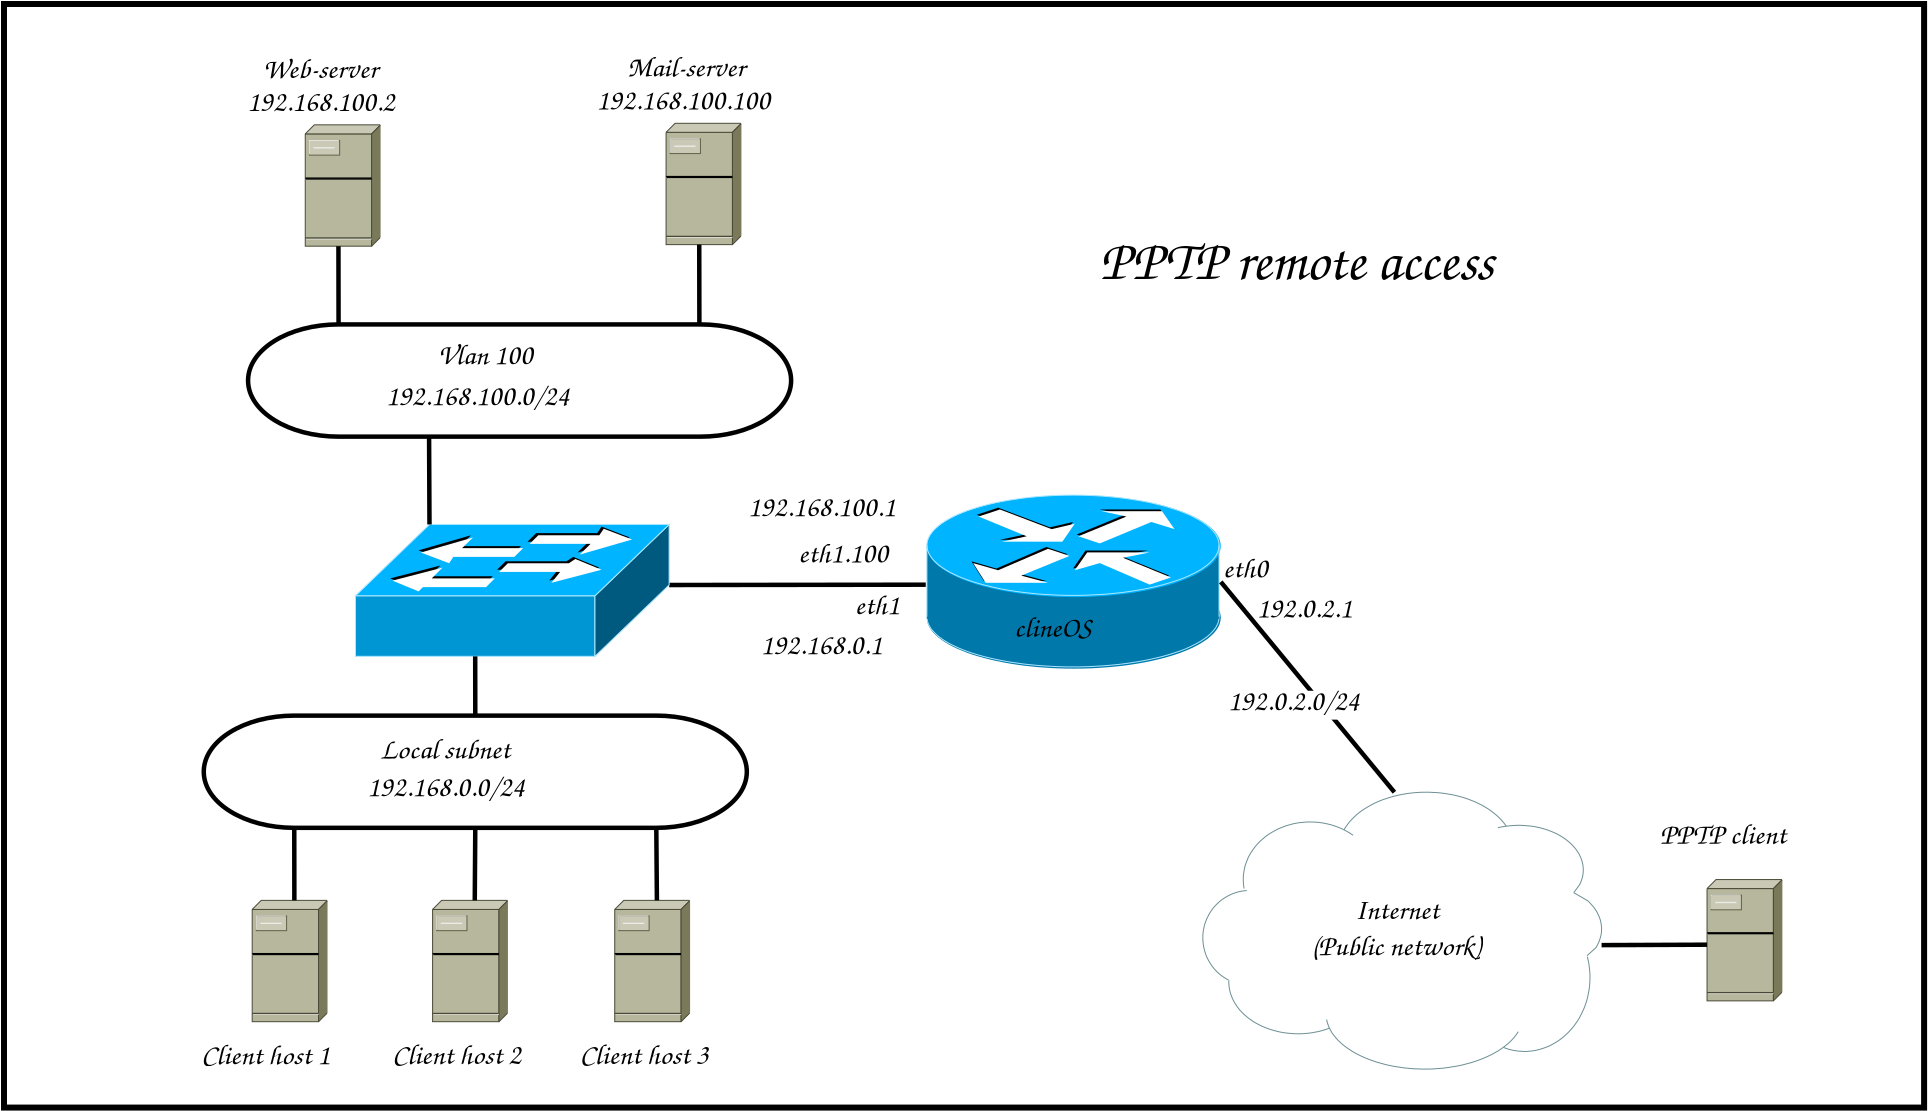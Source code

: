 <?xml version="1.0" encoding="UTF-8"?>
<dia:diagram xmlns:dia="http://www.lysator.liu.se/~alla/dia/">
  <dia:layer name="Фон" visible="true" active="true">
    <dia:object type="Flowchart - Box" version="0" id="O0">
      <dia:attribute name="obj_pos">
        <dia:point val="-76.802,-406.999"/>
      </dia:attribute>
      <dia:attribute name="obj_bb">
        <dia:rectangle val="-76.952,-407.149;19.353,-351.67"/>
      </dia:attribute>
      <dia:attribute name="elem_corner">
        <dia:point val="-76.802,-406.999"/>
      </dia:attribute>
      <dia:attribute name="elem_width">
        <dia:real val="96.005"/>
      </dia:attribute>
      <dia:attribute name="elem_height">
        <dia:real val="55.179"/>
      </dia:attribute>
      <dia:attribute name="border_width">
        <dia:real val="0.3"/>
      </dia:attribute>
      <dia:attribute name="show_background">
        <dia:boolean val="true"/>
      </dia:attribute>
      <dia:attribute name="padding">
        <dia:real val="0.5"/>
      </dia:attribute>
      <dia:attribute name="text">
        <dia:composite type="text">
          <dia:attribute name="string">
            <dia:string>##</dia:string>
          </dia:attribute>
          <dia:attribute name="font">
            <dia:font family="sans" style="0" name="Helvetica"/>
          </dia:attribute>
          <dia:attribute name="height">
            <dia:real val="2.4"/>
          </dia:attribute>
          <dia:attribute name="pos">
            <dia:point val="-28.8,-378.827"/>
          </dia:attribute>
          <dia:attribute name="color">
            <dia:color val="#000000"/>
          </dia:attribute>
          <dia:attribute name="alignment">
            <dia:enum val="1"/>
          </dia:attribute>
        </dia:composite>
      </dia:attribute>
    </dia:object>
    <dia:object type="Cisco - Router" version="1" id="O1">
      <dia:attribute name="obj_pos">
        <dia:point val="-30.66,-382.445"/>
      </dia:attribute>
      <dia:attribute name="obj_bb">
        <dia:rectangle val="-30.661,-382.446;-15.961,-373.765"/>
      </dia:attribute>
      <dia:attribute name="meta">
        <dia:composite type="dict"/>
      </dia:attribute>
      <dia:attribute name="elem_corner">
        <dia:point val="-30.66,-382.445"/>
      </dia:attribute>
      <dia:attribute name="elem_width">
        <dia:real val="14.698"/>
      </dia:attribute>
      <dia:attribute name="elem_height">
        <dia:real val="8.678"/>
      </dia:attribute>
      <dia:attribute name="line_width">
        <dia:real val="0.225"/>
      </dia:attribute>
      <dia:attribute name="line_colour">
        <dia:color val="#000000"/>
      </dia:attribute>
      <dia:attribute name="fill_colour">
        <dia:color val="#ffffff"/>
      </dia:attribute>
      <dia:attribute name="show_background">
        <dia:boolean val="true"/>
      </dia:attribute>
      <dia:attribute name="line_style">
        <dia:enum val="0"/>
        <dia:real val="1"/>
      </dia:attribute>
      <dia:attribute name="flip_horizontal">
        <dia:boolean val="false"/>
      </dia:attribute>
      <dia:attribute name="flip_vertical">
        <dia:boolean val="false"/>
      </dia:attribute>
      <dia:attribute name="subscale">
        <dia:real val="1"/>
      </dia:attribute>
    </dia:object>
    <dia:object type="Standard - Text" version="1" id="O2">
      <dia:attribute name="obj_pos">
        <dia:point val="-15.852,-378.327"/>
      </dia:attribute>
      <dia:attribute name="obj_bb">
        <dia:rectangle val="-15.852,-379.914;-12.672,-377.907"/>
      </dia:attribute>
      <dia:attribute name="text">
        <dia:composite type="text">
          <dia:attribute name="string">
            <dia:string>#eth0#</dia:string>
          </dia:attribute>
          <dia:attribute name="font">
            <dia:font family="Comic Sans MS" style="0" name="Courier"/>
          </dia:attribute>
          <dia:attribute name="height">
            <dia:real val="1.8"/>
          </dia:attribute>
          <dia:attribute name="pos">
            <dia:point val="-15.852,-378.327"/>
          </dia:attribute>
          <dia:attribute name="color">
            <dia:color val="#000000"/>
          </dia:attribute>
          <dia:attribute name="alignment">
            <dia:enum val="0"/>
          </dia:attribute>
        </dia:composite>
      </dia:attribute>
      <dia:attribute name="valign">
        <dia:enum val="3"/>
      </dia:attribute>
      <dia:connections>
        <dia:connection handle="0" to="O1" connection="3"/>
      </dia:connections>
    </dia:object>
    <dia:object type="Standard - Text" version="1" id="O3">
      <dia:attribute name="obj_pos">
        <dia:point val="-37.087,-379.072"/>
      </dia:attribute>
      <dia:attribute name="obj_bb">
        <dia:rectangle val="-37.087,-380.659;-31.375,-378.652"/>
      </dia:attribute>
      <dia:attribute name="text">
        <dia:composite type="text">
          <dia:attribute name="string">
            <dia:string>#eth1.100#</dia:string>
          </dia:attribute>
          <dia:attribute name="font">
            <dia:font family="Comic Sans MS" style="0" name="Courier"/>
          </dia:attribute>
          <dia:attribute name="height">
            <dia:real val="1.8"/>
          </dia:attribute>
          <dia:attribute name="pos">
            <dia:point val="-37.087,-379.072"/>
          </dia:attribute>
          <dia:attribute name="color">
            <dia:color val="#000000"/>
          </dia:attribute>
          <dia:attribute name="alignment">
            <dia:enum val="0"/>
          </dia:attribute>
        </dia:composite>
      </dia:attribute>
      <dia:attribute name="valign">
        <dia:enum val="3"/>
      </dia:attribute>
    </dia:object>
    <dia:object type="Cisco - Cloud White" version="1" id="O4">
      <dia:attribute name="obj_pos">
        <dia:point val="-16.859,-367.587"/>
      </dia:attribute>
      <dia:attribute name="obj_bb">
        <dia:rectangle val="-16.86,-367.588;3.078,-353.742"/>
      </dia:attribute>
      <dia:attribute name="meta">
        <dia:composite type="dict"/>
      </dia:attribute>
      <dia:attribute name="elem_corner">
        <dia:point val="-16.859,-367.587"/>
      </dia:attribute>
      <dia:attribute name="elem_width">
        <dia:real val="19.936"/>
      </dia:attribute>
      <dia:attribute name="elem_height">
        <dia:real val="13.844"/>
      </dia:attribute>
      <dia:attribute name="line_width">
        <dia:real val="0.225"/>
      </dia:attribute>
      <dia:attribute name="line_colour">
        <dia:color val="#000000"/>
      </dia:attribute>
      <dia:attribute name="fill_colour">
        <dia:color val="#ffffff"/>
      </dia:attribute>
      <dia:attribute name="show_background">
        <dia:boolean val="true"/>
      </dia:attribute>
      <dia:attribute name="line_style">
        <dia:enum val="0"/>
        <dia:real val="1"/>
      </dia:attribute>
      <dia:attribute name="flip_horizontal">
        <dia:boolean val="false"/>
      </dia:attribute>
      <dia:attribute name="flip_vertical">
        <dia:boolean val="false"/>
      </dia:attribute>
      <dia:attribute name="subscale">
        <dia:real val="1"/>
      </dia:attribute>
    </dia:object>
    <dia:object type="Standard - Text" version="1" id="O5">
      <dia:attribute name="obj_pos">
        <dia:point val="-9.246,-361.253"/>
      </dia:attribute>
      <dia:attribute name="obj_bb">
        <dia:rectangle val="-9.246,-362.841;-3.321,-360.833"/>
      </dia:attribute>
      <dia:attribute name="text">
        <dia:composite type="text">
          <dia:attribute name="string">
            <dia:string>#Internet#</dia:string>
          </dia:attribute>
          <dia:attribute name="font">
            <dia:font family="Comic Sans MS" style="0" name="Courier"/>
          </dia:attribute>
          <dia:attribute name="height">
            <dia:real val="1.8"/>
          </dia:attribute>
          <dia:attribute name="pos">
            <dia:point val="-9.246,-361.253"/>
          </dia:attribute>
          <dia:attribute name="color">
            <dia:color val="#000000"/>
          </dia:attribute>
          <dia:attribute name="alignment">
            <dia:enum val="0"/>
          </dia:attribute>
        </dia:composite>
      </dia:attribute>
      <dia:attribute name="valign">
        <dia:enum val="3"/>
      </dia:attribute>
    </dia:object>
    <dia:object type="Standard - Line" version="0" id="O6">
      <dia:attribute name="obj_pos">
        <dia:point val="-7.282,-367.587"/>
      </dia:attribute>
      <dia:attribute name="obj_bb">
        <dia:rectangle val="-16.12,-378.264;-7.124,-367.429"/>
      </dia:attribute>
      <dia:attribute name="conn_endpoints">
        <dia:point val="-7.282,-367.587"/>
        <dia:point val="-15.962,-378.106"/>
      </dia:attribute>
      <dia:attribute name="numcp">
        <dia:int val="1"/>
      </dia:attribute>
      <dia:attribute name="line_width">
        <dia:real val="0.225"/>
      </dia:attribute>
      <dia:connections>
        <dia:connection handle="0" to="O4" connection="0"/>
        <dia:connection handle="1" to="O1" connection="3"/>
      </dia:connections>
    </dia:object>
    <dia:object type="Standard - Text" version="1" id="O7">
      <dia:attribute name="obj_pos">
        <dia:point val="-26.285,-375.357"/>
      </dia:attribute>
      <dia:attribute name="obj_bb">
        <dia:rectangle val="-26.285,-376.945;-21.055,-374.937"/>
      </dia:attribute>
      <dia:attribute name="text">
        <dia:composite type="text">
          <dia:attribute name="string">
            <dia:string>#clineOS#</dia:string>
          </dia:attribute>
          <dia:attribute name="font">
            <dia:font family="Comic Sans MS" style="0" name="Courier"/>
          </dia:attribute>
          <dia:attribute name="height">
            <dia:real val="1.8"/>
          </dia:attribute>
          <dia:attribute name="pos">
            <dia:point val="-26.285,-375.357"/>
          </dia:attribute>
          <dia:attribute name="color">
            <dia:color val="#000000"/>
          </dia:attribute>
          <dia:attribute name="alignment">
            <dia:enum val="0"/>
          </dia:attribute>
        </dia:composite>
      </dia:attribute>
      <dia:attribute name="valign">
        <dia:enum val="3"/>
      </dia:attribute>
    </dia:object>
    <dia:object type="Flowchart - Terminal" version="1" id="O8">
      <dia:attribute name="obj_pos">
        <dia:point val="-66.814,-371.418"/>
      </dia:attribute>
      <dia:attribute name="obj_bb">
        <dia:rectangle val="-66.927,-371.531;-39.549,-365.694"/>
      </dia:attribute>
      <dia:attribute name="meta">
        <dia:composite type="dict"/>
      </dia:attribute>
      <dia:attribute name="elem_corner">
        <dia:point val="-66.814,-371.418"/>
      </dia:attribute>
      <dia:attribute name="elem_width">
        <dia:real val="27.153"/>
      </dia:attribute>
      <dia:attribute name="elem_height">
        <dia:real val="5.611"/>
      </dia:attribute>
      <dia:attribute name="line_width">
        <dia:real val="0.225"/>
      </dia:attribute>
      <dia:attribute name="line_colour">
        <dia:color val="#000000"/>
      </dia:attribute>
      <dia:attribute name="fill_colour">
        <dia:color val="#ffffff"/>
      </dia:attribute>
      <dia:attribute name="show_background">
        <dia:boolean val="true"/>
      </dia:attribute>
      <dia:attribute name="line_style">
        <dia:enum val="0"/>
        <dia:real val="1"/>
      </dia:attribute>
      <dia:attribute name="padding">
        <dia:real val="0.1"/>
      </dia:attribute>
      <dia:attribute name="text">
        <dia:composite type="text">
          <dia:attribute name="string">
            <dia:string>##</dia:string>
          </dia:attribute>
          <dia:attribute name="font">
            <dia:font family="sans" style="0" name="Helvetica"/>
          </dia:attribute>
          <dia:attribute name="height">
            <dia:real val="1.8"/>
          </dia:attribute>
          <dia:attribute name="pos">
            <dia:point val="-53.238,-368.162"/>
          </dia:attribute>
          <dia:attribute name="color">
            <dia:color val="#000000"/>
          </dia:attribute>
          <dia:attribute name="alignment">
            <dia:enum val="1"/>
          </dia:attribute>
        </dia:composite>
      </dia:attribute>
      <dia:attribute name="flip_horizontal">
        <dia:boolean val="false"/>
      </dia:attribute>
      <dia:attribute name="flip_vertical">
        <dia:boolean val="false"/>
      </dia:attribute>
      <dia:attribute name="subscale">
        <dia:real val="1"/>
      </dia:attribute>
    </dia:object>
    <dia:object type="Standard - Text" version="1" id="O9">
      <dia:attribute name="obj_pos">
        <dia:point val="-58.0,-369.273"/>
      </dia:attribute>
      <dia:attribute name="obj_bb">
        <dia:rectangle val="-58.0,-370.861;-49.62,-368.853"/>
      </dia:attribute>
      <dia:attribute name="text">
        <dia:composite type="text">
          <dia:attribute name="string">
            <dia:string>#Local subnet#</dia:string>
          </dia:attribute>
          <dia:attribute name="font">
            <dia:font family="Comic Sans MS" style="0" name="Courier"/>
          </dia:attribute>
          <dia:attribute name="height">
            <dia:real val="1.8"/>
          </dia:attribute>
          <dia:attribute name="pos">
            <dia:point val="-58.0,-369.273"/>
          </dia:attribute>
          <dia:attribute name="color">
            <dia:color val="#000000"/>
          </dia:attribute>
          <dia:attribute name="alignment">
            <dia:enum val="0"/>
          </dia:attribute>
        </dia:composite>
      </dia:attribute>
      <dia:attribute name="valign">
        <dia:enum val="3"/>
      </dia:attribute>
    </dia:object>
    <dia:object type="Standard - Text" version="1" id="O10">
      <dia:attribute name="obj_pos">
        <dia:point val="-58.658,-367.389"/>
      </dia:attribute>
      <dia:attribute name="obj_bb">
        <dia:rectangle val="-58.658,-368.976;-48.513,-366.969"/>
      </dia:attribute>
      <dia:attribute name="text">
        <dia:composite type="text">
          <dia:attribute name="string">
            <dia:string>#192.168.0.0/24#</dia:string>
          </dia:attribute>
          <dia:attribute name="font">
            <dia:font family="Comic Sans MS" style="0" name="Courier"/>
          </dia:attribute>
          <dia:attribute name="height">
            <dia:real val="1.8"/>
          </dia:attribute>
          <dia:attribute name="pos">
            <dia:point val="-58.658,-367.389"/>
          </dia:attribute>
          <dia:attribute name="color">
            <dia:color val="#000000"/>
          </dia:attribute>
          <dia:attribute name="alignment">
            <dia:enum val="0"/>
          </dia:attribute>
        </dia:composite>
      </dia:attribute>
      <dia:attribute name="valign">
        <dia:enum val="3"/>
      </dia:attribute>
      <dia:connections>
        <dia:connection handle="0" to="O8" connection="13"/>
      </dia:connections>
    </dia:object>
    <dia:object type="Standard - Line" version="0" id="O11">
      <dia:attribute name="obj_pos">
        <dia:point val="-30.714,-377.964"/>
      </dia:attribute>
      <dia:attribute name="obj_bb">
        <dia:rectangle val="-43.658,-378.077;-30.602,-377.836"/>
      </dia:attribute>
      <dia:attribute name="conn_endpoints">
        <dia:point val="-30.714,-377.964"/>
        <dia:point val="-43.545,-377.949"/>
      </dia:attribute>
      <dia:attribute name="numcp">
        <dia:int val="1"/>
      </dia:attribute>
      <dia:attribute name="line_width">
        <dia:real val="0.225"/>
      </dia:attribute>
      <dia:connections>
        <dia:connection handle="1" to="O25" connection="8"/>
      </dia:connections>
    </dia:object>
    <dia:object type="Standard - Text" version="1" id="O12">
      <dia:attribute name="obj_pos">
        <dia:point val="-38.975,-376.29"/>
      </dia:attribute>
      <dia:attribute name="obj_bb">
        <dia:rectangle val="-38.975,-377.877;-31.56,-374.07"/>
      </dia:attribute>
      <dia:attribute name="text">
        <dia:composite type="text">
          <dia:attribute name="string">
            <dia:string>#
192.168.0.1#</dia:string>
          </dia:attribute>
          <dia:attribute name="font">
            <dia:font family="Comic Sans MS" style="0" name="Courier"/>
          </dia:attribute>
          <dia:attribute name="height">
            <dia:real val="1.8"/>
          </dia:attribute>
          <dia:attribute name="pos">
            <dia:point val="-38.975,-376.29"/>
          </dia:attribute>
          <dia:attribute name="color">
            <dia:color val="#000000"/>
          </dia:attribute>
          <dia:attribute name="alignment">
            <dia:enum val="0"/>
          </dia:attribute>
        </dia:composite>
      </dia:attribute>
      <dia:attribute name="valign">
        <dia:enum val="3"/>
      </dia:attribute>
    </dia:object>
    <dia:object type="Cisco - File Server" version="1" id="O13">
      <dia:attribute name="obj_pos">
        <dia:point val="-64.392,-362.18"/>
      </dia:attribute>
      <dia:attribute name="obj_bb">
        <dia:rectangle val="-64.395,-362.183;-60.622,-356.112"/>
      </dia:attribute>
      <dia:attribute name="meta">
        <dia:composite type="dict"/>
      </dia:attribute>
      <dia:attribute name="elem_corner">
        <dia:point val="-64.392,-362.18"/>
      </dia:attribute>
      <dia:attribute name="elem_width">
        <dia:real val="3.767"/>
      </dia:attribute>
      <dia:attribute name="elem_height">
        <dia:real val="6.066"/>
      </dia:attribute>
      <dia:attribute name="line_width">
        <dia:real val="0.225"/>
      </dia:attribute>
      <dia:attribute name="line_colour">
        <dia:color val="#000000"/>
      </dia:attribute>
      <dia:attribute name="fill_colour">
        <dia:color val="#ffffff"/>
      </dia:attribute>
      <dia:attribute name="show_background">
        <dia:boolean val="true"/>
      </dia:attribute>
      <dia:attribute name="line_style">
        <dia:enum val="0"/>
        <dia:real val="1"/>
      </dia:attribute>
      <dia:attribute name="flip_horizontal">
        <dia:boolean val="false"/>
      </dia:attribute>
      <dia:attribute name="flip_vertical">
        <dia:boolean val="false"/>
      </dia:attribute>
      <dia:attribute name="subscale">
        <dia:real val="1"/>
      </dia:attribute>
    </dia:object>
    <dia:object type="Cisco - File Server" version="1" id="O14">
      <dia:attribute name="obj_pos">
        <dia:point val="-55.372,-362.18"/>
      </dia:attribute>
      <dia:attribute name="obj_bb">
        <dia:rectangle val="-55.375,-362.183;-51.603,-356.112"/>
      </dia:attribute>
      <dia:attribute name="meta">
        <dia:composite type="dict"/>
      </dia:attribute>
      <dia:attribute name="elem_corner">
        <dia:point val="-55.372,-362.18"/>
      </dia:attribute>
      <dia:attribute name="elem_width">
        <dia:real val="3.767"/>
      </dia:attribute>
      <dia:attribute name="elem_height">
        <dia:real val="6.066"/>
      </dia:attribute>
      <dia:attribute name="line_width">
        <dia:real val="0.225"/>
      </dia:attribute>
      <dia:attribute name="line_colour">
        <dia:color val="#000000"/>
      </dia:attribute>
      <dia:attribute name="fill_colour">
        <dia:color val="#ffffff"/>
      </dia:attribute>
      <dia:attribute name="show_background">
        <dia:boolean val="true"/>
      </dia:attribute>
      <dia:attribute name="line_style">
        <dia:enum val="0"/>
        <dia:real val="1"/>
      </dia:attribute>
      <dia:attribute name="flip_horizontal">
        <dia:boolean val="false"/>
      </dia:attribute>
      <dia:attribute name="flip_vertical">
        <dia:boolean val="false"/>
      </dia:attribute>
      <dia:attribute name="subscale">
        <dia:real val="1"/>
      </dia:attribute>
    </dia:object>
    <dia:object type="Cisco - File Server" version="1" id="O15">
      <dia:attribute name="obj_pos">
        <dia:point val="-46.265,-362.18"/>
      </dia:attribute>
      <dia:attribute name="obj_bb">
        <dia:rectangle val="-46.268,-362.183;-42.495,-356.112"/>
      </dia:attribute>
      <dia:attribute name="meta">
        <dia:composite type="dict"/>
      </dia:attribute>
      <dia:attribute name="elem_corner">
        <dia:point val="-46.265,-362.18"/>
      </dia:attribute>
      <dia:attribute name="elem_width">
        <dia:real val="3.767"/>
      </dia:attribute>
      <dia:attribute name="elem_height">
        <dia:real val="6.066"/>
      </dia:attribute>
      <dia:attribute name="line_width">
        <dia:real val="0.225"/>
      </dia:attribute>
      <dia:attribute name="line_colour">
        <dia:color val="#000000"/>
      </dia:attribute>
      <dia:attribute name="fill_colour">
        <dia:color val="#ffffff"/>
      </dia:attribute>
      <dia:attribute name="show_background">
        <dia:boolean val="true"/>
      </dia:attribute>
      <dia:attribute name="line_style">
        <dia:enum val="0"/>
        <dia:real val="1"/>
      </dia:attribute>
      <dia:attribute name="flip_horizontal">
        <dia:boolean val="false"/>
      </dia:attribute>
      <dia:attribute name="flip_vertical">
        <dia:boolean val="false"/>
      </dia:attribute>
      <dia:attribute name="subscale">
        <dia:real val="1"/>
      </dia:attribute>
    </dia:object>
    <dia:object type="Standard - Line" version="0" id="O16">
      <dia:attribute name="obj_pos">
        <dia:point val="-62.289,-365.808"/>
      </dia:attribute>
      <dia:attribute name="obj_bb">
        <dia:rectangle val="-62.402,-365.921;-62.171,-362.066"/>
      </dia:attribute>
      <dia:attribute name="conn_endpoints">
        <dia:point val="-62.289,-365.808"/>
        <dia:point val="-62.284,-362.179"/>
      </dia:attribute>
      <dia:attribute name="numcp">
        <dia:int val="1"/>
      </dia:attribute>
      <dia:attribute name="line_width">
        <dia:real val="0.225"/>
      </dia:attribute>
      <dia:connections>
        <dia:connection handle="0" to="O8" connection="8"/>
        <dia:connection handle="1" to="O13" connection="2"/>
      </dia:connections>
    </dia:object>
    <dia:object type="Standard - Line" version="0" id="O17">
      <dia:attribute name="obj_pos">
        <dia:point val="-53.238,-365.808"/>
      </dia:attribute>
      <dia:attribute name="obj_bb">
        <dia:rectangle val="-53.377,-365.921;-53.125,-362.067"/>
      </dia:attribute>
      <dia:attribute name="conn_endpoints">
        <dia:point val="-53.238,-365.808"/>
        <dia:point val="-53.264,-362.18"/>
      </dia:attribute>
      <dia:attribute name="numcp">
        <dia:int val="1"/>
      </dia:attribute>
      <dia:attribute name="line_width">
        <dia:real val="0.225"/>
      </dia:attribute>
      <dia:connections>
        <dia:connection handle="0" to="O8" connection="14"/>
        <dia:connection handle="1" to="O14" connection="2"/>
      </dia:connections>
    </dia:object>
    <dia:object type="Standard - Line" version="0" id="O18">
      <dia:attribute name="obj_pos">
        <dia:point val="-44.187,-365.808"/>
      </dia:attribute>
      <dia:attribute name="obj_bb">
        <dia:rectangle val="-44.301,-365.921;-44.043,-362.066"/>
      </dia:attribute>
      <dia:attribute name="conn_endpoints">
        <dia:point val="-44.187,-365.808"/>
        <dia:point val="-44.157,-362.179"/>
      </dia:attribute>
      <dia:attribute name="numcp">
        <dia:int val="1"/>
      </dia:attribute>
      <dia:attribute name="line_width">
        <dia:real val="0.225"/>
      </dia:attribute>
      <dia:connections>
        <dia:connection handle="0" to="O8" connection="12"/>
        <dia:connection handle="1" to="O15" connection="2"/>
      </dia:connections>
    </dia:object>
    <dia:object type="Cisco - File Server" version="1" id="O19">
      <dia:attribute name="obj_pos">
        <dia:point val="8.35,-363.222"/>
      </dia:attribute>
      <dia:attribute name="obj_bb">
        <dia:rectangle val="8.347,-363.225;12.119,-357.154"/>
      </dia:attribute>
      <dia:attribute name="meta">
        <dia:composite type="dict"/>
      </dia:attribute>
      <dia:attribute name="elem_corner">
        <dia:point val="8.35,-363.222"/>
      </dia:attribute>
      <dia:attribute name="elem_width">
        <dia:real val="3.767"/>
      </dia:attribute>
      <dia:attribute name="elem_height">
        <dia:real val="6.066"/>
      </dia:attribute>
      <dia:attribute name="line_width">
        <dia:real val="0.225"/>
      </dia:attribute>
      <dia:attribute name="line_colour">
        <dia:color val="#000000"/>
      </dia:attribute>
      <dia:attribute name="fill_colour">
        <dia:color val="#ffffff"/>
      </dia:attribute>
      <dia:attribute name="show_background">
        <dia:boolean val="true"/>
      </dia:attribute>
      <dia:attribute name="line_style">
        <dia:enum val="0"/>
        <dia:real val="1"/>
      </dia:attribute>
      <dia:attribute name="flip_horizontal">
        <dia:boolean val="false"/>
      </dia:attribute>
      <dia:attribute name="flip_vertical">
        <dia:boolean val="false"/>
      </dia:attribute>
      <dia:attribute name="subscale">
        <dia:real val="1"/>
      </dia:attribute>
    </dia:object>
    <dia:object type="Standard - Line" version="0" id="O20">
      <dia:attribute name="obj_pos">
        <dia:point val="8.35,-359.964"/>
      </dia:attribute>
      <dia:attribute name="obj_bb">
        <dia:rectangle val="2.964,-360.077;8.463,-359.83"/>
      </dia:attribute>
      <dia:attribute name="conn_endpoints">
        <dia:point val="8.35,-359.964"/>
        <dia:point val="3.077,-359.943"/>
      </dia:attribute>
      <dia:attribute name="numcp">
        <dia:int val="1"/>
      </dia:attribute>
      <dia:attribute name="line_width">
        <dia:real val="0.225"/>
      </dia:attribute>
      <dia:connections>
        <dia:connection handle="0" to="O19" connection="7"/>
        <dia:connection handle="1" to="O4" connection="9"/>
      </dia:connections>
    </dia:object>
    <dia:object type="Standard - Text" version="1" id="O21">
      <dia:attribute name="obj_pos">
        <dia:point val="6.003,-365.013"/>
      </dia:attribute>
      <dia:attribute name="obj_bb">
        <dia:rectangle val="6.003,-366.6;13.423,-364.593"/>
      </dia:attribute>
      <dia:attribute name="text">
        <dia:composite type="text">
          <dia:attribute name="string">
            <dia:string>#PPTP client#</dia:string>
          </dia:attribute>
          <dia:attribute name="font">
            <dia:font family="Comic Sans MS" style="0" name="Courier"/>
          </dia:attribute>
          <dia:attribute name="height">
            <dia:real val="1.8"/>
          </dia:attribute>
          <dia:attribute name="pos">
            <dia:point val="6.003,-365.013"/>
          </dia:attribute>
          <dia:attribute name="color">
            <dia:color val="#000000"/>
          </dia:attribute>
          <dia:attribute name="alignment">
            <dia:enum val="0"/>
          </dia:attribute>
        </dia:composite>
      </dia:attribute>
      <dia:attribute name="valign">
        <dia:enum val="3"/>
      </dia:attribute>
    </dia:object>
    <dia:object type="Standard - Text" version="1" id="O22">
      <dia:attribute name="obj_pos">
        <dia:point val="-14.178,-376.323"/>
      </dia:attribute>
      <dia:attribute name="obj_bb">
        <dia:rectangle val="-14.178,-377.91;-8.291,-375.903"/>
      </dia:attribute>
      <dia:attribute name="text">
        <dia:composite type="text">
          <dia:attribute name="string">
            <dia:string>#192.0.2.1#</dia:string>
          </dia:attribute>
          <dia:attribute name="font">
            <dia:font family="Comic Sans MS" style="0" name="Courier"/>
          </dia:attribute>
          <dia:attribute name="height">
            <dia:real val="1.8"/>
          </dia:attribute>
          <dia:attribute name="pos">
            <dia:point val="-14.178,-376.323"/>
          </dia:attribute>
          <dia:attribute name="color">
            <dia:color val="#000000"/>
          </dia:attribute>
          <dia:attribute name="alignment">
            <dia:enum val="0"/>
          </dia:attribute>
        </dia:composite>
      </dia:attribute>
      <dia:attribute name="valign">
        <dia:enum val="3"/>
      </dia:attribute>
    </dia:object>
    <dia:object type="Standard - Text" version="1" id="O23">
      <dia:attribute name="obj_pos">
        <dia:point val="-15.616,-371.685"/>
      </dia:attribute>
      <dia:attribute name="obj_bb">
        <dia:rectangle val="-15.616,-373.272;-6.999,-371.265"/>
      </dia:attribute>
      <dia:attribute name="text">
        <dia:composite type="text">
          <dia:attribute name="string">
            <dia:string>#192.0.2.0/24#</dia:string>
          </dia:attribute>
          <dia:attribute name="font">
            <dia:font family="Comic Sans MS" style="0" name="Courier"/>
          </dia:attribute>
          <dia:attribute name="height">
            <dia:real val="1.8"/>
          </dia:attribute>
          <dia:attribute name="pos">
            <dia:point val="-15.616,-371.685"/>
          </dia:attribute>
          <dia:attribute name="color">
            <dia:color val="#000000"/>
          </dia:attribute>
          <dia:attribute name="alignment">
            <dia:enum val="0"/>
          </dia:attribute>
        </dia:composite>
      </dia:attribute>
      <dia:attribute name="valign">
        <dia:enum val="3"/>
      </dia:attribute>
      <dia:attribute name="fill_color">
        <dia:color val="#ffffff"/>
      </dia:attribute>
      <dia:attribute name="show_background">
        <dia:boolean val="true"/>
      </dia:attribute>
    </dia:object>
    <dia:object type="Standard - Text" version="1" id="O24">
      <dia:attribute name="obj_pos">
        <dia:point val="-22.011,-393.254"/>
      </dia:attribute>
      <dia:attribute name="obj_bb">
        <dia:rectangle val="-22.011,-396.367;4.094,-392.429"/>
      </dia:attribute>
      <dia:attribute name="text">
        <dia:composite type="text">
          <dia:attribute name="string">
            <dia:string>#PPTP remote access#</dia:string>
          </dia:attribute>
          <dia:attribute name="font">
            <dia:font family="Comic Sans MS" style="0" name="Courier"/>
          </dia:attribute>
          <dia:attribute name="height">
            <dia:real val="3.528"/>
          </dia:attribute>
          <dia:attribute name="pos">
            <dia:point val="-22.011,-393.254"/>
          </dia:attribute>
          <dia:attribute name="color">
            <dia:color val="#000000"/>
          </dia:attribute>
          <dia:attribute name="alignment">
            <dia:enum val="0"/>
          </dia:attribute>
        </dia:composite>
      </dia:attribute>
      <dia:attribute name="valign">
        <dia:enum val="3"/>
      </dia:attribute>
    </dia:object>
    <dia:object type="Cisco - Workgroup switch" version="1" id="O25">
      <dia:attribute name="obj_pos">
        <dia:point val="-59.228,-380.976"/>
      </dia:attribute>
      <dia:attribute name="obj_bb">
        <dia:rectangle val="-59.23,-380.978;-43.543,-374.381"/>
      </dia:attribute>
      <dia:attribute name="meta">
        <dia:composite type="dict"/>
      </dia:attribute>
      <dia:attribute name="elem_corner">
        <dia:point val="-59.228,-380.976"/>
      </dia:attribute>
      <dia:attribute name="elem_width">
        <dia:real val="15.683"/>
      </dia:attribute>
      <dia:attribute name="elem_height">
        <dia:real val="6.593"/>
      </dia:attribute>
      <dia:attribute name="line_width">
        <dia:real val="0.15"/>
      </dia:attribute>
      <dia:attribute name="line_colour">
        <dia:color val="#000000"/>
      </dia:attribute>
      <dia:attribute name="fill_colour">
        <dia:color val="#ffffff"/>
      </dia:attribute>
      <dia:attribute name="show_background">
        <dia:boolean val="true"/>
      </dia:attribute>
      <dia:attribute name="line_style">
        <dia:enum val="0"/>
        <dia:real val="1"/>
      </dia:attribute>
      <dia:attribute name="flip_horizontal">
        <dia:boolean val="false"/>
      </dia:attribute>
      <dia:attribute name="flip_vertical">
        <dia:boolean val="false"/>
      </dia:attribute>
      <dia:attribute name="subscale">
        <dia:real val="1"/>
      </dia:attribute>
    </dia:object>
    <dia:object type="Standard - Text" version="1" id="O26">
      <dia:attribute name="obj_pos">
        <dia:point val="-34.263,-376.488"/>
      </dia:attribute>
      <dia:attribute name="obj_bb">
        <dia:rectangle val="-34.263,-378.075;-31.315,-376.068"/>
      </dia:attribute>
      <dia:attribute name="text">
        <dia:composite type="text">
          <dia:attribute name="string">
            <dia:string>#eth1#</dia:string>
          </dia:attribute>
          <dia:attribute name="font">
            <dia:font family="Comic Sans MS" style="0" name="Courier"/>
          </dia:attribute>
          <dia:attribute name="height">
            <dia:real val="1.8"/>
          </dia:attribute>
          <dia:attribute name="pos">
            <dia:point val="-34.263,-376.488"/>
          </dia:attribute>
          <dia:attribute name="color">
            <dia:color val="#000000"/>
          </dia:attribute>
          <dia:attribute name="alignment">
            <dia:enum val="0"/>
          </dia:attribute>
        </dia:composite>
      </dia:attribute>
      <dia:attribute name="valign">
        <dia:enum val="3"/>
      </dia:attribute>
    </dia:object>
    <dia:object type="Flowchart - Terminal" version="1" id="O27">
      <dia:attribute name="obj_pos">
        <dia:point val="-64.599,-390.978"/>
      </dia:attribute>
      <dia:attribute name="obj_bb">
        <dia:rectangle val="-64.712,-391.091;-37.334,-385.254"/>
      </dia:attribute>
      <dia:attribute name="meta">
        <dia:composite type="dict"/>
      </dia:attribute>
      <dia:attribute name="elem_corner">
        <dia:point val="-64.599,-390.978"/>
      </dia:attribute>
      <dia:attribute name="elem_width">
        <dia:real val="27.153"/>
      </dia:attribute>
      <dia:attribute name="elem_height">
        <dia:real val="5.611"/>
      </dia:attribute>
      <dia:attribute name="line_width">
        <dia:real val="0.225"/>
      </dia:attribute>
      <dia:attribute name="line_colour">
        <dia:color val="#000000"/>
      </dia:attribute>
      <dia:attribute name="fill_colour">
        <dia:color val="#ffffff"/>
      </dia:attribute>
      <dia:attribute name="show_background">
        <dia:boolean val="true"/>
      </dia:attribute>
      <dia:attribute name="line_style">
        <dia:enum val="0"/>
        <dia:real val="1"/>
      </dia:attribute>
      <dia:attribute name="padding">
        <dia:real val="0.1"/>
      </dia:attribute>
      <dia:attribute name="text">
        <dia:composite type="text">
          <dia:attribute name="string">
            <dia:string>##</dia:string>
          </dia:attribute>
          <dia:attribute name="font">
            <dia:font family="sans" style="0" name="Helvetica"/>
          </dia:attribute>
          <dia:attribute name="height">
            <dia:real val="1.8"/>
          </dia:attribute>
          <dia:attribute name="pos">
            <dia:point val="-51.023,-387.722"/>
          </dia:attribute>
          <dia:attribute name="color">
            <dia:color val="#000000"/>
          </dia:attribute>
          <dia:attribute name="alignment">
            <dia:enum val="1"/>
          </dia:attribute>
        </dia:composite>
      </dia:attribute>
      <dia:attribute name="flip_horizontal">
        <dia:boolean val="false"/>
      </dia:attribute>
      <dia:attribute name="flip_vertical">
        <dia:boolean val="false"/>
      </dia:attribute>
      <dia:attribute name="subscale">
        <dia:real val="1"/>
      </dia:attribute>
    </dia:object>
    <dia:object type="Standard - Text" version="1" id="O28">
      <dia:attribute name="obj_pos">
        <dia:point val="-57.719,-386.934"/>
      </dia:attribute>
      <dia:attribute name="obj_bb">
        <dia:rectangle val="-57.719,-388.522;-46.046,-386.514"/>
      </dia:attribute>
      <dia:attribute name="text">
        <dia:composite type="text">
          <dia:attribute name="string">
            <dia:string>#192.168.100.0/24#</dia:string>
          </dia:attribute>
          <dia:attribute name="font">
            <dia:font family="Comic Sans MS" style="0" name="Courier"/>
          </dia:attribute>
          <dia:attribute name="height">
            <dia:real val="1.8"/>
          </dia:attribute>
          <dia:attribute name="pos">
            <dia:point val="-57.719,-386.934"/>
          </dia:attribute>
          <dia:attribute name="color">
            <dia:color val="#000000"/>
          </dia:attribute>
          <dia:attribute name="alignment">
            <dia:enum val="0"/>
          </dia:attribute>
        </dia:composite>
      </dia:attribute>
      <dia:attribute name="valign">
        <dia:enum val="3"/>
      </dia:attribute>
    </dia:object>
    <dia:object type="Standard - Line" version="0" id="O29">
      <dia:attribute name="obj_pos">
        <dia:point val="-55.528,-380.976"/>
      </dia:attribute>
      <dia:attribute name="obj_bb">
        <dia:rectangle val="-55.661,-385.48;-55.415,-380.863"/>
      </dia:attribute>
      <dia:attribute name="conn_endpoints">
        <dia:point val="-55.528,-380.976"/>
        <dia:point val="-55.548,-385.367"/>
      </dia:attribute>
      <dia:attribute name="numcp">
        <dia:int val="1"/>
      </dia:attribute>
      <dia:attribute name="line_width">
        <dia:real val="0.225"/>
      </dia:attribute>
      <dia:connections>
        <dia:connection handle="0" to="O25" connection="0"/>
        <dia:connection handle="1" to="O27" connection="13"/>
      </dia:connections>
    </dia:object>
    <dia:object type="Standard - Line" version="0" id="O30">
      <dia:attribute name="obj_pos">
        <dia:point val="-53.238,-371.418"/>
      </dia:attribute>
      <dia:attribute name="obj_bb">
        <dia:rectangle val="-53.355,-374.495;-53.126,-371.305"/>
      </dia:attribute>
      <dia:attribute name="conn_endpoints">
        <dia:point val="-53.238,-371.418"/>
        <dia:point val="-53.242,-374.382"/>
      </dia:attribute>
      <dia:attribute name="numcp">
        <dia:int val="1"/>
      </dia:attribute>
      <dia:attribute name="line_width">
        <dia:real val="0.225"/>
      </dia:attribute>
      <dia:connections>
        <dia:connection handle="0" to="O8" connection="2"/>
        <dia:connection handle="1" to="O25" connection="5"/>
      </dia:connections>
    </dia:object>
    <dia:object type="Standard - Text" version="1" id="O31">
      <dia:attribute name="obj_pos">
        <dia:point val="-55.096,-388.987"/>
      </dia:attribute>
      <dia:attribute name="obj_bb">
        <dia:rectangle val="-55.096,-390.575;-49.437,-388.567"/>
      </dia:attribute>
      <dia:attribute name="text">
        <dia:composite type="text">
          <dia:attribute name="string">
            <dia:string>#Vlan 100#</dia:string>
          </dia:attribute>
          <dia:attribute name="font">
            <dia:font family="Comic Sans MS" style="0" name="Courier"/>
          </dia:attribute>
          <dia:attribute name="height">
            <dia:real val="1.8"/>
          </dia:attribute>
          <dia:attribute name="pos">
            <dia:point val="-55.096,-388.987"/>
          </dia:attribute>
          <dia:attribute name="color">
            <dia:color val="#000000"/>
          </dia:attribute>
          <dia:attribute name="alignment">
            <dia:enum val="0"/>
          </dia:attribute>
        </dia:composite>
      </dia:attribute>
      <dia:attribute name="valign">
        <dia:enum val="3"/>
      </dia:attribute>
    </dia:object>
    <dia:object type="Cisco - File Server" version="1" id="O32">
      <dia:attribute name="obj_pos">
        <dia:point val="-61.739,-400.956"/>
      </dia:attribute>
      <dia:attribute name="obj_bb">
        <dia:rectangle val="-61.741,-400.959;-57.969,-394.888"/>
      </dia:attribute>
      <dia:attribute name="meta">
        <dia:composite type="dict"/>
      </dia:attribute>
      <dia:attribute name="elem_corner">
        <dia:point val="-61.739,-400.956"/>
      </dia:attribute>
      <dia:attribute name="elem_width">
        <dia:real val="3.767"/>
      </dia:attribute>
      <dia:attribute name="elem_height">
        <dia:real val="6.066"/>
      </dia:attribute>
      <dia:attribute name="line_width">
        <dia:real val="0.225"/>
      </dia:attribute>
      <dia:attribute name="line_colour">
        <dia:color val="#000000"/>
      </dia:attribute>
      <dia:attribute name="fill_colour">
        <dia:color val="#ffffff"/>
      </dia:attribute>
      <dia:attribute name="show_background">
        <dia:boolean val="true"/>
      </dia:attribute>
      <dia:attribute name="line_style">
        <dia:enum val="0"/>
        <dia:real val="1"/>
      </dia:attribute>
      <dia:attribute name="flip_horizontal">
        <dia:boolean val="false"/>
      </dia:attribute>
      <dia:attribute name="flip_vertical">
        <dia:boolean val="false"/>
      </dia:attribute>
      <dia:attribute name="subscale">
        <dia:real val="1"/>
      </dia:attribute>
    </dia:object>
    <dia:object type="Standard - Text" version="1" id="O33">
      <dia:attribute name="obj_pos">
        <dia:point val="-66.935,-353.987"/>
      </dia:attribute>
      <dia:attribute name="obj_bb">
        <dia:rectangle val="-66.935,-355.575;-58.573,-353.567"/>
      </dia:attribute>
      <dia:attribute name="text">
        <dia:composite type="text">
          <dia:attribute name="string">
            <dia:string>#Client host 1#</dia:string>
          </dia:attribute>
          <dia:attribute name="font">
            <dia:font family="Comic Sans MS" style="0" name="Courier"/>
          </dia:attribute>
          <dia:attribute name="height">
            <dia:real val="1.8"/>
          </dia:attribute>
          <dia:attribute name="pos">
            <dia:point val="-66.935,-353.987"/>
          </dia:attribute>
          <dia:attribute name="color">
            <dia:color val="#000000"/>
          </dia:attribute>
          <dia:attribute name="alignment">
            <dia:enum val="0"/>
          </dia:attribute>
        </dia:composite>
      </dia:attribute>
      <dia:attribute name="valign">
        <dia:enum val="3"/>
      </dia:attribute>
    </dia:object>
    <dia:object type="Standard - Text" version="1" id="O34">
      <dia:attribute name="obj_pos">
        <dia:point val="-57.391,-353.994"/>
      </dia:attribute>
      <dia:attribute name="obj_bb">
        <dia:rectangle val="-57.391,-355.582;-48.796,-353.574"/>
      </dia:attribute>
      <dia:attribute name="text">
        <dia:composite type="text">
          <dia:attribute name="string">
            <dia:string>#Client host 2#</dia:string>
          </dia:attribute>
          <dia:attribute name="font">
            <dia:font family="Comic Sans MS" style="0" name="Courier"/>
          </dia:attribute>
          <dia:attribute name="height">
            <dia:real val="1.8"/>
          </dia:attribute>
          <dia:attribute name="pos">
            <dia:point val="-57.391,-353.994"/>
          </dia:attribute>
          <dia:attribute name="color">
            <dia:color val="#000000"/>
          </dia:attribute>
          <dia:attribute name="alignment">
            <dia:enum val="0"/>
          </dia:attribute>
        </dia:composite>
      </dia:attribute>
      <dia:attribute name="valign">
        <dia:enum val="3"/>
      </dia:attribute>
    </dia:object>
    <dia:object type="Standard - Text" version="1" id="O35">
      <dia:attribute name="obj_pos">
        <dia:point val="-48.01,-354.003"/>
      </dia:attribute>
      <dia:attribute name="obj_bb">
        <dia:rectangle val="-48.01,-355.59;-39.415,-353.583"/>
      </dia:attribute>
      <dia:attribute name="text">
        <dia:composite type="text">
          <dia:attribute name="string">
            <dia:string>#Client host 3#</dia:string>
          </dia:attribute>
          <dia:attribute name="font">
            <dia:font family="Comic Sans MS" style="0" name="Courier"/>
          </dia:attribute>
          <dia:attribute name="height">
            <dia:real val="1.8"/>
          </dia:attribute>
          <dia:attribute name="pos">
            <dia:point val="-48.01,-354.003"/>
          </dia:attribute>
          <dia:attribute name="color">
            <dia:color val="#000000"/>
          </dia:attribute>
          <dia:attribute name="alignment">
            <dia:enum val="0"/>
          </dia:attribute>
        </dia:composite>
      </dia:attribute>
      <dia:attribute name="valign">
        <dia:enum val="3"/>
      </dia:attribute>
    </dia:object>
    <dia:object type="Standard - Text" version="1" id="O36">
      <dia:attribute name="obj_pos">
        <dia:point val="-63.852,-403.298"/>
      </dia:attribute>
      <dia:attribute name="obj_bb">
        <dia:rectangle val="-63.852,-404.885;-55.745,-402.878"/>
      </dia:attribute>
      <dia:attribute name="text">
        <dia:composite type="text">
          <dia:attribute name="string">
            <dia:string>#Web-server#</dia:string>
          </dia:attribute>
          <dia:attribute name="font">
            <dia:font family="Comic Sans MS" style="0" name="Courier"/>
          </dia:attribute>
          <dia:attribute name="height">
            <dia:real val="1.8"/>
          </dia:attribute>
          <dia:attribute name="pos">
            <dia:point val="-63.852,-403.298"/>
          </dia:attribute>
          <dia:attribute name="color">
            <dia:color val="#000000"/>
          </dia:attribute>
          <dia:attribute name="alignment">
            <dia:enum val="0"/>
          </dia:attribute>
        </dia:composite>
      </dia:attribute>
      <dia:attribute name="valign">
        <dia:enum val="3"/>
      </dia:attribute>
    </dia:object>
    <dia:object type="Standard - Line" version="0" id="O37">
      <dia:attribute name="obj_pos">
        <dia:point val="-60.08,-394.89"/>
      </dia:attribute>
      <dia:attribute name="obj_bb">
        <dia:rectangle val="-60.193,-395.003;-59.961,-390.865"/>
      </dia:attribute>
      <dia:attribute name="conn_endpoints">
        <dia:point val="-60.08,-394.89"/>
        <dia:point val="-60.074,-390.978"/>
      </dia:attribute>
      <dia:attribute name="numcp">
        <dia:int val="1"/>
      </dia:attribute>
      <dia:attribute name="line_width">
        <dia:real val="0.225"/>
      </dia:attribute>
      <dia:connections>
        <dia:connection handle="0" to="O32" connection="5"/>
        <dia:connection handle="1" to="O27" connection="0"/>
      </dia:connections>
    </dia:object>
    <dia:object type="Cisco - File Server" version="1" id="O38">
      <dia:attribute name="obj_pos">
        <dia:point val="-43.698,-401.034"/>
      </dia:attribute>
      <dia:attribute name="obj_bb">
        <dia:rectangle val="-43.701,-401.037;-39.929,-394.966"/>
      </dia:attribute>
      <dia:attribute name="meta">
        <dia:composite type="dict"/>
      </dia:attribute>
      <dia:attribute name="elem_corner">
        <dia:point val="-43.698,-401.034"/>
      </dia:attribute>
      <dia:attribute name="elem_width">
        <dia:real val="3.767"/>
      </dia:attribute>
      <dia:attribute name="elem_height">
        <dia:real val="6.066"/>
      </dia:attribute>
      <dia:attribute name="line_width">
        <dia:real val="0.225"/>
      </dia:attribute>
      <dia:attribute name="line_colour">
        <dia:color val="#000000"/>
      </dia:attribute>
      <dia:attribute name="fill_colour">
        <dia:color val="#ffffff"/>
      </dia:attribute>
      <dia:attribute name="show_background">
        <dia:boolean val="true"/>
      </dia:attribute>
      <dia:attribute name="line_style">
        <dia:enum val="0"/>
        <dia:real val="1"/>
      </dia:attribute>
      <dia:attribute name="flip_horizontal">
        <dia:boolean val="false"/>
      </dia:attribute>
      <dia:attribute name="flip_vertical">
        <dia:boolean val="false"/>
      </dia:attribute>
      <dia:attribute name="subscale">
        <dia:real val="1"/>
      </dia:attribute>
    </dia:object>
    <dia:object type="Standard - Line" version="0" id="O39">
      <dia:attribute name="obj_pos">
        <dia:point val="-42.04,-394.968"/>
      </dia:attribute>
      <dia:attribute name="obj_bb">
        <dia:rectangle val="-42.152,-395.081;-41.92,-390.865"/>
      </dia:attribute>
      <dia:attribute name="conn_endpoints">
        <dia:point val="-42.04,-394.968"/>
        <dia:point val="-42.033,-390.978"/>
      </dia:attribute>
      <dia:attribute name="numcp">
        <dia:int val="1"/>
      </dia:attribute>
      <dia:attribute name="line_width">
        <dia:real val="0.225"/>
      </dia:attribute>
      <dia:connections>
        <dia:connection handle="0" to="O38" connection="5"/>
      </dia:connections>
    </dia:object>
    <dia:object type="Standard - Text" version="1" id="O40">
      <dia:attribute name="obj_pos">
        <dia:point val="-64.654,-401.654"/>
      </dia:attribute>
      <dia:attribute name="obj_bb">
        <dia:rectangle val="-64.654,-403.241;-55.479,-401.234"/>
      </dia:attribute>
      <dia:attribute name="text">
        <dia:composite type="text">
          <dia:attribute name="string">
            <dia:string>#192.168.100.2#</dia:string>
          </dia:attribute>
          <dia:attribute name="font">
            <dia:font family="Comic Sans MS" style="0" name="Courier"/>
          </dia:attribute>
          <dia:attribute name="height">
            <dia:real val="1.8"/>
          </dia:attribute>
          <dia:attribute name="pos">
            <dia:point val="-64.654,-401.654"/>
          </dia:attribute>
          <dia:attribute name="color">
            <dia:color val="#000000"/>
          </dia:attribute>
          <dia:attribute name="alignment">
            <dia:enum val="0"/>
          </dia:attribute>
        </dia:composite>
      </dia:attribute>
      <dia:attribute name="valign">
        <dia:enum val="3"/>
      </dia:attribute>
    </dia:object>
    <dia:object type="Standard - Text" version="1" id="O41">
      <dia:attribute name="obj_pos">
        <dia:point val="-45.634,-403.374"/>
      </dia:attribute>
      <dia:attribute name="obj_bb">
        <dia:rectangle val="-45.634,-404.962;-37.861,-402.954"/>
      </dia:attribute>
      <dia:attribute name="text">
        <dia:composite type="text">
          <dia:attribute name="string">
            <dia:string>#Mail-server#</dia:string>
          </dia:attribute>
          <dia:attribute name="font">
            <dia:font family="Comic Sans MS" style="0" name="Courier"/>
          </dia:attribute>
          <dia:attribute name="height">
            <dia:real val="1.8"/>
          </dia:attribute>
          <dia:attribute name="pos">
            <dia:point val="-45.634,-403.374"/>
          </dia:attribute>
          <dia:attribute name="color">
            <dia:color val="#000000"/>
          </dia:attribute>
          <dia:attribute name="alignment">
            <dia:enum val="0"/>
          </dia:attribute>
        </dia:composite>
      </dia:attribute>
      <dia:attribute name="valign">
        <dia:enum val="3"/>
      </dia:attribute>
    </dia:object>
    <dia:object type="Standard - Text" version="1" id="O42">
      <dia:attribute name="obj_pos">
        <dia:point val="-47.192,-401.73"/>
      </dia:attribute>
      <dia:attribute name="obj_bb">
        <dia:rectangle val="-47.192,-403.317;-36.49,-401.31"/>
      </dia:attribute>
      <dia:attribute name="text">
        <dia:composite type="text">
          <dia:attribute name="string">
            <dia:string>#192.168.100.100#</dia:string>
          </dia:attribute>
          <dia:attribute name="font">
            <dia:font family="Comic Sans MS" style="0" name="Courier"/>
          </dia:attribute>
          <dia:attribute name="height">
            <dia:real val="1.8"/>
          </dia:attribute>
          <dia:attribute name="pos">
            <dia:point val="-47.192,-401.73"/>
          </dia:attribute>
          <dia:attribute name="color">
            <dia:color val="#000000"/>
          </dia:attribute>
          <dia:attribute name="alignment">
            <dia:enum val="0"/>
          </dia:attribute>
        </dia:composite>
      </dia:attribute>
      <dia:attribute name="valign">
        <dia:enum val="3"/>
      </dia:attribute>
    </dia:object>
    <dia:object type="Standard - Text" version="1" id="O43">
      <dia:attribute name="obj_pos">
        <dia:point val="-39.615,-381.385"/>
      </dia:attribute>
      <dia:attribute name="obj_bb">
        <dia:rectangle val="-39.615,-382.972;-30.672,-380.965"/>
      </dia:attribute>
      <dia:attribute name="text">
        <dia:composite type="text">
          <dia:attribute name="string">
            <dia:string>#192.168.100.1#</dia:string>
          </dia:attribute>
          <dia:attribute name="font">
            <dia:font family="Comic Sans MS" style="0" name="Courier"/>
          </dia:attribute>
          <dia:attribute name="height">
            <dia:real val="1.8"/>
          </dia:attribute>
          <dia:attribute name="pos">
            <dia:point val="-39.615,-381.385"/>
          </dia:attribute>
          <dia:attribute name="color">
            <dia:color val="#000000"/>
          </dia:attribute>
          <dia:attribute name="alignment">
            <dia:enum val="0"/>
          </dia:attribute>
        </dia:composite>
      </dia:attribute>
      <dia:attribute name="valign">
        <dia:enum val="3"/>
      </dia:attribute>
    </dia:object>
    <dia:object type="Standard - Text" version="1" id="O44">
      <dia:attribute name="obj_pos">
        <dia:point val="-11.44,-359.431"/>
      </dia:attribute>
      <dia:attribute name="obj_bb">
        <dia:rectangle val="-11.44,-361.019;-0.627,-359.011"/>
      </dia:attribute>
      <dia:attribute name="text">
        <dia:composite type="text">
          <dia:attribute name="string">
            <dia:string>#(Public network)#</dia:string>
          </dia:attribute>
          <dia:attribute name="font">
            <dia:font family="Comic Sans MS" style="0" name="Courier"/>
          </dia:attribute>
          <dia:attribute name="height">
            <dia:real val="1.8"/>
          </dia:attribute>
          <dia:attribute name="pos">
            <dia:point val="-11.44,-359.431"/>
          </dia:attribute>
          <dia:attribute name="color">
            <dia:color val="#000000"/>
          </dia:attribute>
          <dia:attribute name="alignment">
            <dia:enum val="0"/>
          </dia:attribute>
        </dia:composite>
      </dia:attribute>
      <dia:attribute name="valign">
        <dia:enum val="3"/>
      </dia:attribute>
    </dia:object>
  </dia:layer>
</dia:diagram>
